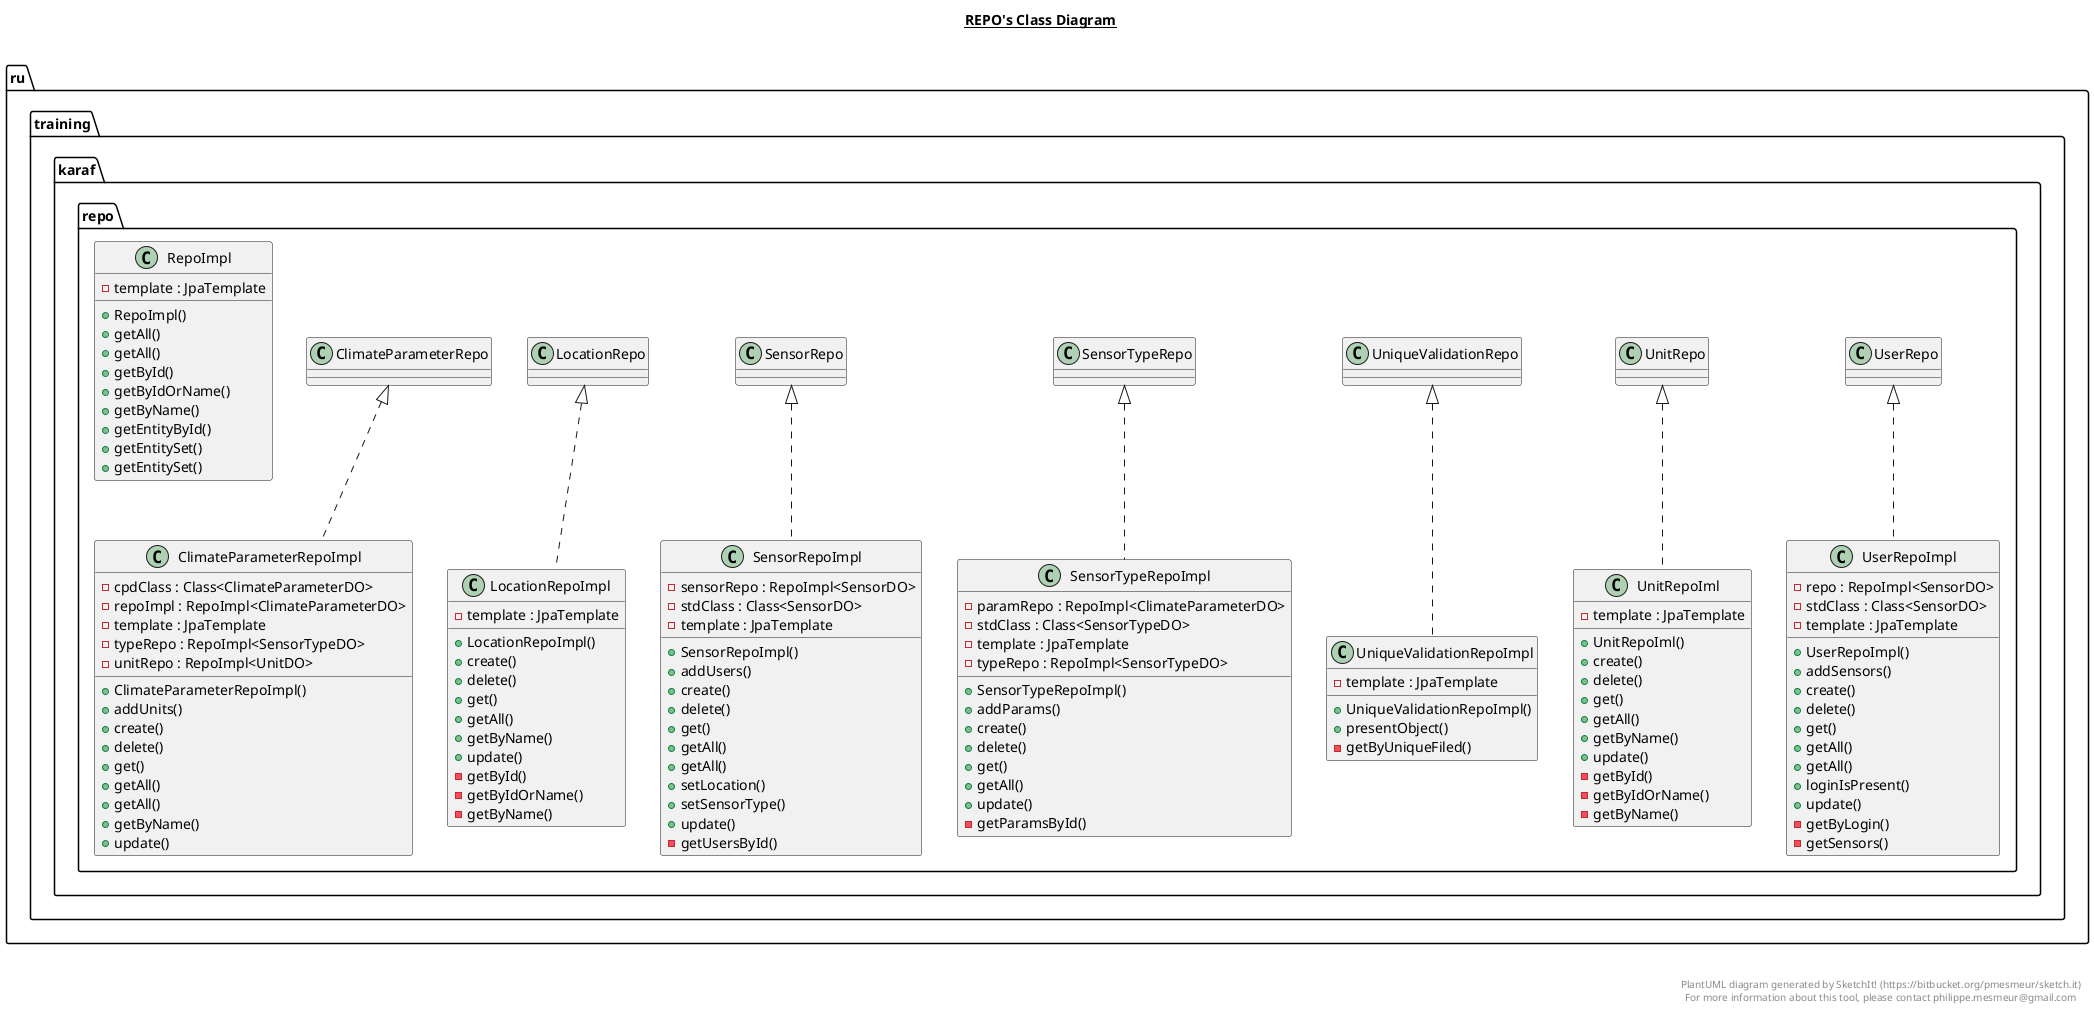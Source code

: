 @startuml

title __REPO's Class Diagram__\n

  namespace ru.training.karaf.repo {
    class ru.training.karaf.repo.ClimateParameterRepoImpl {
        - cpdClass : Class<ClimateParameterDO>
        - repoImpl : RepoImpl<ClimateParameterDO>
        - template : JpaTemplate
        - typeRepo : RepoImpl<SensorTypeDO>
        - unitRepo : RepoImpl<UnitDO>
        + ClimateParameterRepoImpl()
        + addUnits()
        + create()
        + delete()
        + get()
        + getAll()
        + getAll()
        + getByName()
        + update()
    }
  }
  

  namespace ru.training.karaf.repo {
    class ru.training.karaf.repo.LocationRepoImpl {
        - template : JpaTemplate
        + LocationRepoImpl()
        + create()
        + delete()
        + get()
        + getAll()
        + getByName()
        + update()
        - getById()
        - getByIdOrName()
        - getByName()
    }
  }
  

  namespace ru.training.karaf.repo {
    class ru.training.karaf.repo.RepoImpl {
        - template : JpaTemplate
        + RepoImpl()
        + getAll()
        + getAll()
        + getById()
        + getByIdOrName()
        + getByName()
        + getEntityById()
        + getEntitySet()
        + getEntitySet()
    }
  }
  

  namespace ru.training.karaf.repo {
    class ru.training.karaf.repo.SensorRepoImpl {
        - sensorRepo : RepoImpl<SensorDO>
        - stdClass : Class<SensorDO>
        - template : JpaTemplate
        + SensorRepoImpl()
        + addUsers()
        + create()
        + delete()
        + get()
        + getAll()
        + getAll()
        + setLocation()
        + setSensorType()
        + update()
        - getUsersById()
    }
  }
  

  namespace ru.training.karaf.repo {
    class ru.training.karaf.repo.SensorTypeRepoImpl {
        - paramRepo : RepoImpl<ClimateParameterDO>
        - stdClass : Class<SensorTypeDO>
        - template : JpaTemplate
        - typeRepo : RepoImpl<SensorTypeDO>
        + SensorTypeRepoImpl()
        + addParams()
        + create()
        + delete()
        + get()
        + getAll()
        + update()
        - getParamsById()
    }
  }
  

  namespace ru.training.karaf.repo {
    class ru.training.karaf.repo.UniqueValidationRepoImpl {
        - template : JpaTemplate
        + UniqueValidationRepoImpl()
        + presentObject()
        - getByUniqueFiled()
    }
  }
  

  namespace ru.training.karaf.repo {
    class ru.training.karaf.repo.UnitRepoIml {
        - template : JpaTemplate
        + UnitRepoIml()
        + create()
        + delete()
        + get()
        + getAll()
        + getByName()
        + update()
        - getById()
        - getByIdOrName()
        - getByName()
    }
  }
  

  namespace ru.training.karaf.repo {
    class ru.training.karaf.repo.UserRepoImpl {
        - repo : RepoImpl<SensorDO>
        - stdClass : Class<SensorDO>
        - template : JpaTemplate
        + UserRepoImpl()
        + addSensors()
        + create()
        + delete()
        + get()
        + getAll()
        + getAll()
        + loginIsPresent()
        + update()
        - getByLogin()
        - getSensors()
    }
  }
  

  ru.training.karaf.repo.ClimateParameterRepoImpl .up.|> ru.training.karaf.repo.ClimateParameterRepo
  ru.training.karaf.repo.LocationRepoImpl .up.|> ru.training.karaf.repo.LocationRepo
  ru.training.karaf.repo.SensorRepoImpl .up.|> ru.training.karaf.repo.SensorRepo
  ru.training.karaf.repo.SensorTypeRepoImpl .up.|> ru.training.karaf.repo.SensorTypeRepo
  ru.training.karaf.repo.UniqueValidationRepoImpl .up.|> ru.training.karaf.repo.UniqueValidationRepo
  ru.training.karaf.repo.UnitRepoIml .up.|> ru.training.karaf.repo.UnitRepo
  ru.training.karaf.repo.UserRepoImpl .up.|> ru.training.karaf.repo.UserRepo


right footer


PlantUML diagram generated by SketchIt! (https://bitbucket.org/pmesmeur/sketch.it)
For more information about this tool, please contact philippe.mesmeur@gmail.com
endfooter

@enduml
